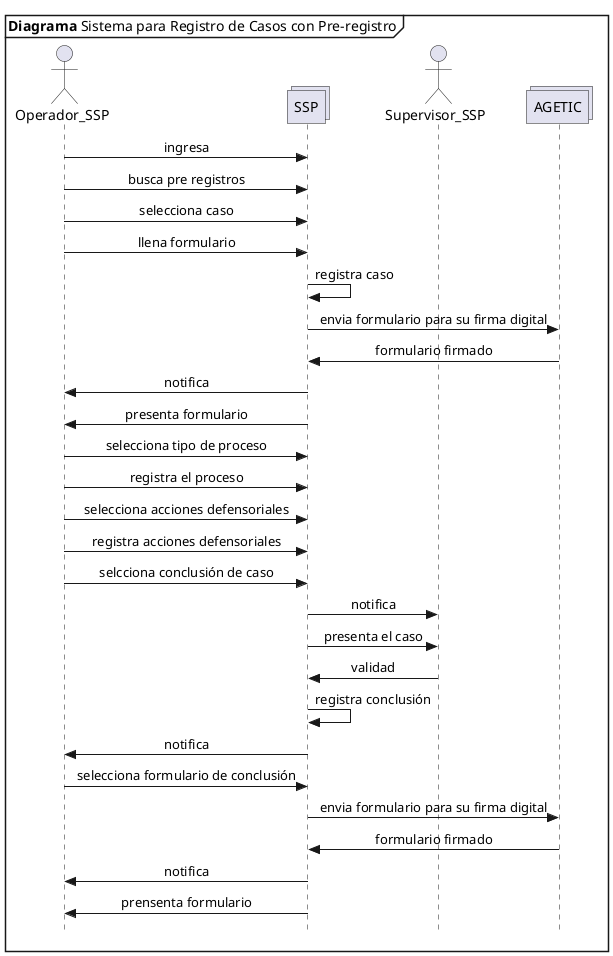 @startuml Diagrama_Sistema
skinparam Style strictuml
skinparam SequenceMessageAlignment center

mainframe **Diagrama** Sistema para Registro de Casos con Pre-registro

actor Operador_SSP as opssp
collections SSP
actor Supervisor_SSP as supssp
collections AGETIC as agetic

opssp->SSP: ingresa
opssp->SSP: busca pre registros
opssp->SSP: selecciona caso
opssp->SSP: llena formulario
SSP->SSP: registra caso
SSP->agetic: envia formulario para su firma digital
agetic->SSP: formulario firmado 
SSP->opssp: notifica
SSP->opssp: presenta formulario
opssp->SSP: selecciona tipo de proceso
opssp->SSP: registra el proceso
opssp->SSP: selecciona acciones defensoriales
opssp->SSP: registra acciones defensoriales
opssp->SSP: selcciona conclusión de caso
SSP->supssp: notifica
SSP->supssp: presenta el caso
supssp->SSP: validad
SSP->SSP: registra conclusión
SSP->opssp: notifica
opssp->SSP: selecciona formulario de conclusión
SSP->agetic: envia formulario para su firma digital
agetic->SSP: formulario firmado
SSP->opssp: notifica
SSP->opssp: prensenta formulario

@enduml